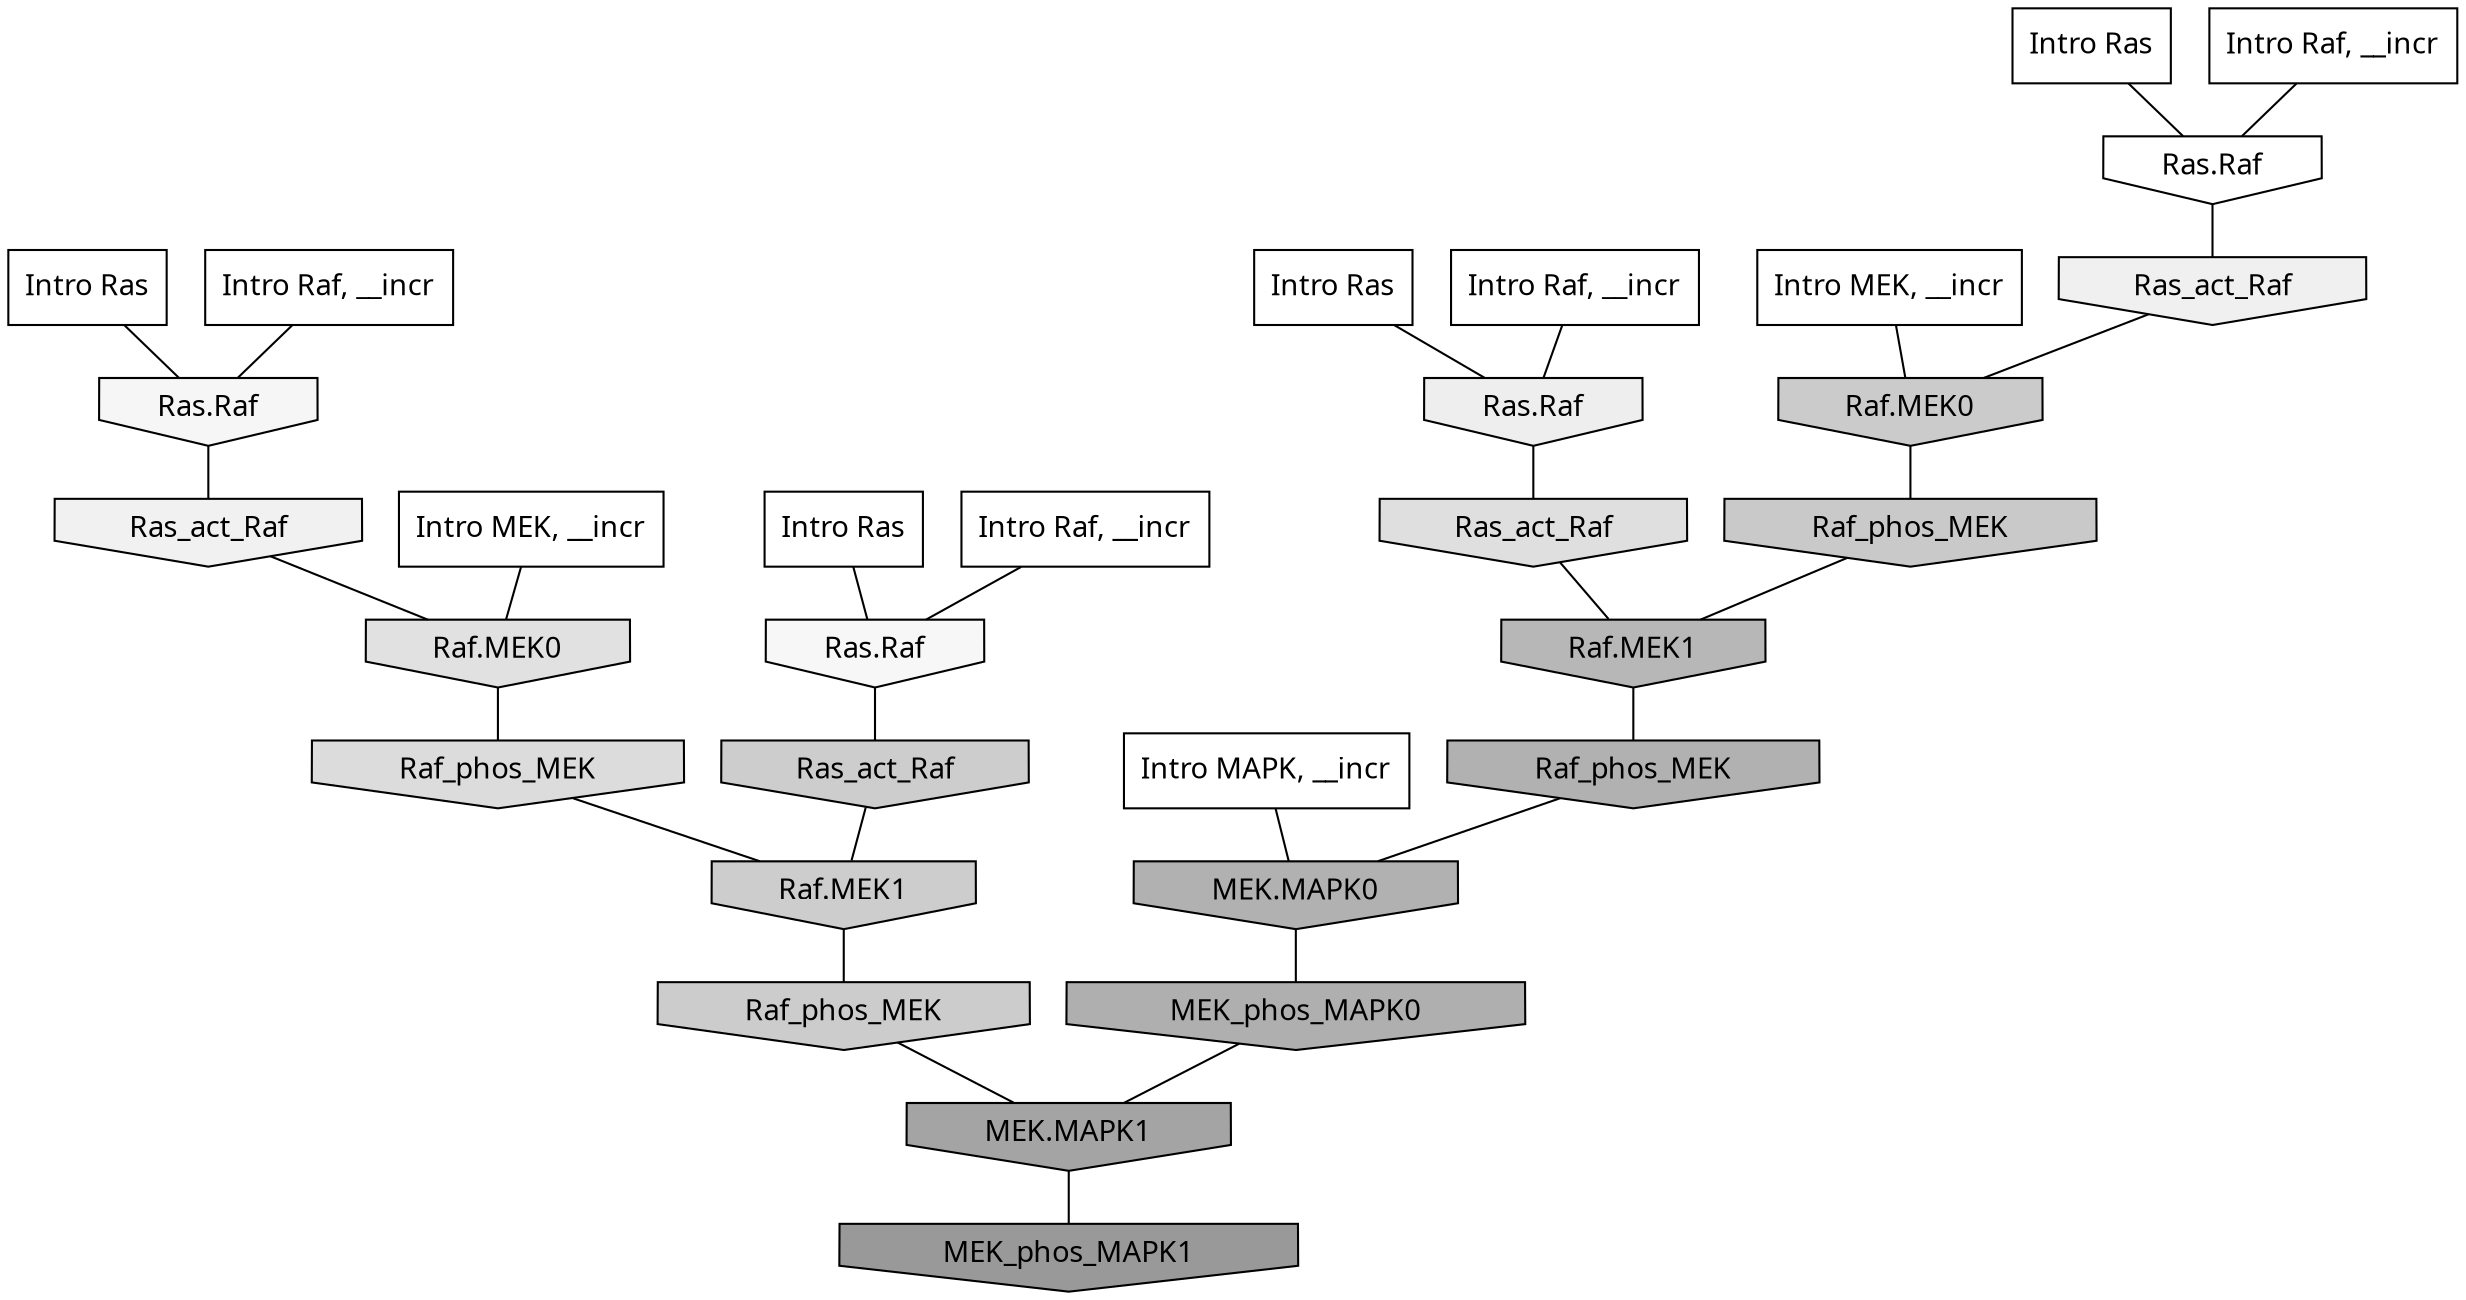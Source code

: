 digraph G{
  rankdir="TB";
  ranksep=0.30;
  node [fontname="CMU Serif"];
  edge [fontname="CMU Serif"];
  
  2 [label="Intro Ras", shape=rectangle, style=filled, fillcolor="0.000 0.000 1.000"]
  
  16 [label="Intro Ras", shape=rectangle, style=filled, fillcolor="0.000 0.000 1.000"]
  
  51 [label="Intro Ras", shape=rectangle, style=filled, fillcolor="0.000 0.000 1.000"]
  
  71 [label="Intro Ras", shape=rectangle, style=filled, fillcolor="0.000 0.000 1.000"]
  
  154 [label="Intro Raf, __incr", shape=rectangle, style=filled, fillcolor="0.000 0.000 1.000"]
  
  171 [label="Intro Raf, __incr", shape=rectangle, style=filled, fillcolor="0.000 0.000 1.000"]
  
  411 [label="Intro Raf, __incr", shape=rectangle, style=filled, fillcolor="0.000 0.000 1.000"]
  
  735 [label="Intro Raf, __incr", shape=rectangle, style=filled, fillcolor="0.000 0.000 1.000"]
  
  1502 [label="Intro MEK, __incr", shape=rectangle, style=filled, fillcolor="0.000 0.000 1.000"]
  
  2020 [label="Intro MEK, __incr", shape=rectangle, style=filled, fillcolor="0.000 0.000 1.000"]
  
  2102 [label="Intro MAPK, __incr", shape=rectangle, style=filled, fillcolor="0.000 0.000 1.000"]
  
  3238 [label="Ras.Raf", shape=invhouse, style=filled, fillcolor="0.000 0.000 1.000"]
  
  3530 [label="Ras.Raf", shape=invhouse, style=filled, fillcolor="0.000 0.000 0.966"]
  
  3562 [label="Ras.Raf", shape=invhouse, style=filled, fillcolor="0.000 0.000 0.962"]
  
  3738 [label="Ras_act_Raf", shape=invhouse, style=filled, fillcolor="0.000 0.000 0.944"]
  
  3816 [label="Ras_act_Raf", shape=invhouse, style=filled, fillcolor="0.000 0.000 0.938"]
  
  3908 [label="Ras.Raf", shape=invhouse, style=filled, fillcolor="0.000 0.000 0.932"]
  
  4722 [label="Raf.MEK0", shape=invhouse, style=filled, fillcolor="0.000 0.000 0.879"]
  
  4836 [label="Ras_act_Raf", shape=invhouse, style=filled, fillcolor="0.000 0.000 0.873"]
  
  5026 [label="Raf_phos_MEK", shape=invhouse, style=filled, fillcolor="0.000 0.000 0.861"]
  
  6119 [label="Ras_act_Raf", shape=invhouse, style=filled, fillcolor="0.000 0.000 0.801"]
  
  6121 [label="Raf.MEK1", shape=invhouse, style=filled, fillcolor="0.000 0.000 0.801"]
  
  6160 [label="Raf_phos_MEK", shape=invhouse, style=filled, fillcolor="0.000 0.000 0.799"]
  
  6303 [label="Raf.MEK0", shape=invhouse, style=filled, fillcolor="0.000 0.000 0.793"]
  
  6435 [label="Raf_phos_MEK", shape=invhouse, style=filled, fillcolor="0.000 0.000 0.787"]
  
  8654 [label="Raf.MEK1", shape=invhouse, style=filled, fillcolor="0.000 0.000 0.716"]
  
  9547 [label="Raf_phos_MEK", shape=invhouse, style=filled, fillcolor="0.000 0.000 0.694"]
  
  9636 [label="MEK.MAPK0", shape=invhouse, style=filled, fillcolor="0.000 0.000 0.692"]
  
  9939 [label="MEK_phos_MAPK0", shape=invhouse, style=filled, fillcolor="0.000 0.000 0.685"]
  
  12157 [label="MEK.MAPK1", shape=invhouse, style=filled, fillcolor="0.000 0.000 0.643"]
  
  15079 [label="MEK_phos_MAPK1", shape=invhouse, style=filled, fillcolor="0.000 0.000 0.600"]
  
  
  12157 -> 15079 [dir=none, color="0.000 0.000 0.000"] 
  9939 -> 12157 [dir=none, color="0.000 0.000 0.000"] 
  9636 -> 9939 [dir=none, color="0.000 0.000 0.000"] 
  9547 -> 9636 [dir=none, color="0.000 0.000 0.000"] 
  8654 -> 9547 [dir=none, color="0.000 0.000 0.000"] 
  6435 -> 8654 [dir=none, color="0.000 0.000 0.000"] 
  6303 -> 6435 [dir=none, color="0.000 0.000 0.000"] 
  6160 -> 12157 [dir=none, color="0.000 0.000 0.000"] 
  6121 -> 6160 [dir=none, color="0.000 0.000 0.000"] 
  6119 -> 6121 [dir=none, color="0.000 0.000 0.000"] 
  5026 -> 6121 [dir=none, color="0.000 0.000 0.000"] 
  4836 -> 8654 [dir=none, color="0.000 0.000 0.000"] 
  4722 -> 5026 [dir=none, color="0.000 0.000 0.000"] 
  3908 -> 4836 [dir=none, color="0.000 0.000 0.000"] 
  3816 -> 6303 [dir=none, color="0.000 0.000 0.000"] 
  3738 -> 4722 [dir=none, color="0.000 0.000 0.000"] 
  3562 -> 3738 [dir=none, color="0.000 0.000 0.000"] 
  3530 -> 6119 [dir=none, color="0.000 0.000 0.000"] 
  3238 -> 3816 [dir=none, color="0.000 0.000 0.000"] 
  2102 -> 9636 [dir=none, color="0.000 0.000 0.000"] 
  2020 -> 4722 [dir=none, color="0.000 0.000 0.000"] 
  1502 -> 6303 [dir=none, color="0.000 0.000 0.000"] 
  735 -> 3908 [dir=none, color="0.000 0.000 0.000"] 
  411 -> 3562 [dir=none, color="0.000 0.000 0.000"] 
  171 -> 3530 [dir=none, color="0.000 0.000 0.000"] 
  154 -> 3238 [dir=none, color="0.000 0.000 0.000"] 
  71 -> 3908 [dir=none, color="0.000 0.000 0.000"] 
  51 -> 3238 [dir=none, color="0.000 0.000 0.000"] 
  16 -> 3530 [dir=none, color="0.000 0.000 0.000"] 
  2 -> 3562 [dir=none, color="0.000 0.000 0.000"] 
  
  }
